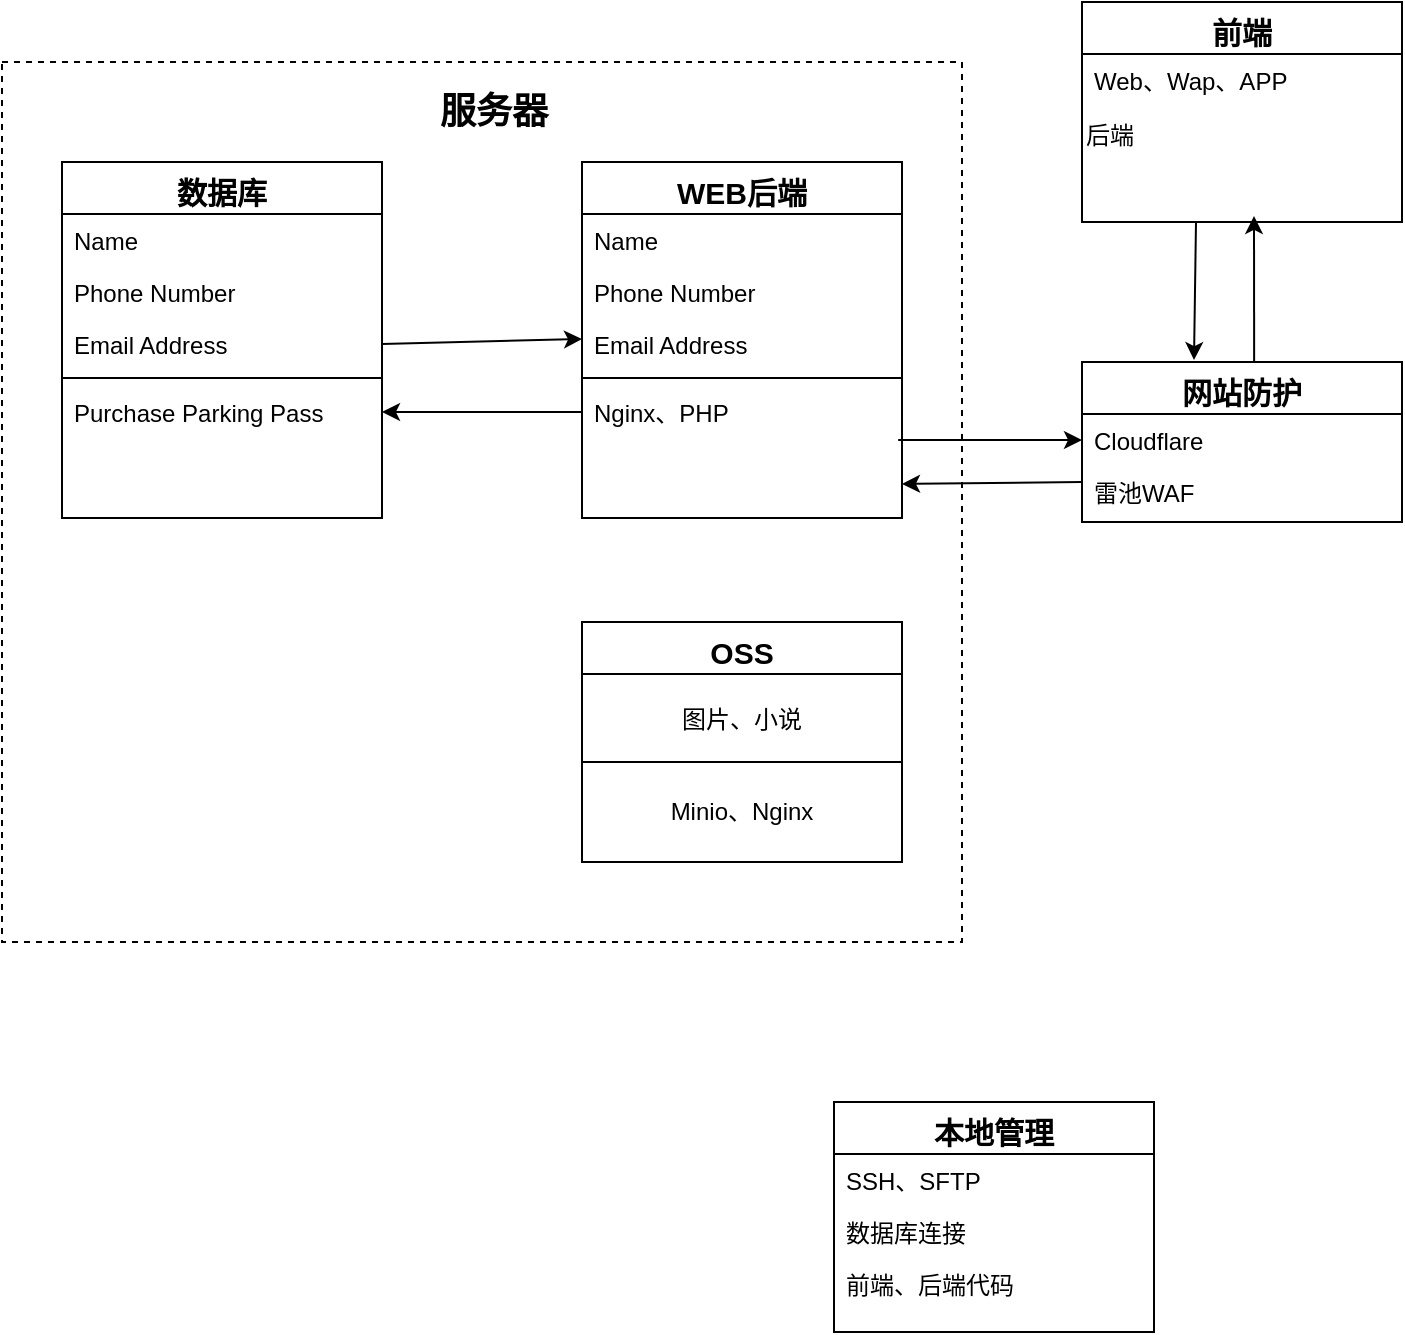 <mxfile version="26.0.16">
  <diagram id="C5RBs43oDa-KdzZeNtuy" name="Page-1">
    <mxGraphModel dx="1434" dy="746" grid="1" gridSize="10" guides="1" tooltips="1" connect="1" arrows="1" fold="1" page="1" pageScale="1" pageWidth="827" pageHeight="1169" math="0" shadow="0">
      <root>
        <mxCell id="WIyWlLk6GJQsqaUBKTNV-0" />
        <mxCell id="WIyWlLk6GJQsqaUBKTNV-1" parent="WIyWlLk6GJQsqaUBKTNV-0" />
        <mxCell id="CEnrOsLadjxDU1hAgpkI-2" value="" style="rounded=0;whiteSpace=wrap;html=1;fillColor=none;dashed=1;" vertex="1" parent="WIyWlLk6GJQsqaUBKTNV-1">
          <mxGeometry x="64" y="120" width="480" height="440" as="geometry" />
        </mxCell>
        <mxCell id="zkfFHV4jXpPFQw0GAbJ--0" value="WEB后端" style="swimlane;fontStyle=1;align=center;verticalAlign=top;childLayout=stackLayout;horizontal=1;startSize=26;horizontalStack=0;resizeParent=1;resizeLast=0;collapsible=1;marginBottom=0;rounded=0;shadow=0;strokeWidth=1;fontSize=15;" parent="WIyWlLk6GJQsqaUBKTNV-1" vertex="1">
          <mxGeometry x="354" y="170" width="160" height="178" as="geometry">
            <mxRectangle x="230" y="140" width="160" height="26" as="alternateBounds" />
          </mxGeometry>
        </mxCell>
        <mxCell id="zkfFHV4jXpPFQw0GAbJ--1" value="Name" style="text;align=left;verticalAlign=top;spacingLeft=4;spacingRight=4;overflow=hidden;rotatable=0;points=[[0,0.5],[1,0.5]];portConstraint=eastwest;" parent="zkfFHV4jXpPFQw0GAbJ--0" vertex="1">
          <mxGeometry y="26" width="160" height="26" as="geometry" />
        </mxCell>
        <mxCell id="zkfFHV4jXpPFQw0GAbJ--2" value="Phone Number" style="text;align=left;verticalAlign=top;spacingLeft=4;spacingRight=4;overflow=hidden;rotatable=0;points=[[0,0.5],[1,0.5]];portConstraint=eastwest;rounded=0;shadow=0;html=0;" parent="zkfFHV4jXpPFQw0GAbJ--0" vertex="1">
          <mxGeometry y="52" width="160" height="26" as="geometry" />
        </mxCell>
        <mxCell id="zkfFHV4jXpPFQw0GAbJ--3" value="Email Address" style="text;align=left;verticalAlign=top;spacingLeft=4;spacingRight=4;overflow=hidden;rotatable=0;points=[[0,0.5],[1,0.5]];portConstraint=eastwest;rounded=0;shadow=0;html=0;" parent="zkfFHV4jXpPFQw0GAbJ--0" vertex="1">
          <mxGeometry y="78" width="160" height="26" as="geometry" />
        </mxCell>
        <mxCell id="zkfFHV4jXpPFQw0GAbJ--4" value="" style="line;html=1;strokeWidth=1;align=left;verticalAlign=middle;spacingTop=-1;spacingLeft=3;spacingRight=3;rotatable=0;labelPosition=right;points=[];portConstraint=eastwest;" parent="zkfFHV4jXpPFQw0GAbJ--0" vertex="1">
          <mxGeometry y="104" width="160" height="8" as="geometry" />
        </mxCell>
        <mxCell id="zkfFHV4jXpPFQw0GAbJ--5" value="Nginx、PHP" style="text;align=left;verticalAlign=top;spacingLeft=4;spacingRight=4;overflow=hidden;rotatable=0;points=[[0,0.5],[1,0.5]];portConstraint=eastwest;" parent="zkfFHV4jXpPFQw0GAbJ--0" vertex="1">
          <mxGeometry y="112" width="160" height="26" as="geometry" />
        </mxCell>
        <mxCell id="zkfFHV4jXpPFQw0GAbJ--17" value="前端" style="swimlane;fontStyle=1;align=center;verticalAlign=top;childLayout=stackLayout;horizontal=1;startSize=26;horizontalStack=0;resizeParent=1;resizeLast=0;collapsible=1;marginBottom=0;rounded=0;shadow=0;strokeWidth=1;fontSize=15;" parent="WIyWlLk6GJQsqaUBKTNV-1" vertex="1">
          <mxGeometry x="604" y="90" width="160" height="110" as="geometry">
            <mxRectangle x="550" y="140" width="160" height="26" as="alternateBounds" />
          </mxGeometry>
        </mxCell>
        <mxCell id="zkfFHV4jXpPFQw0GAbJ--24" value="Web、Wap、APP" style="text;align=left;verticalAlign=top;spacingLeft=4;spacingRight=4;overflow=hidden;rotatable=0;points=[[0,0.5],[1,0.5]];portConstraint=eastwest;labelBorderColor=none;strokeColor=none;" parent="zkfFHV4jXpPFQw0GAbJ--17" vertex="1">
          <mxGeometry y="26" width="160" height="26" as="geometry" />
        </mxCell>
        <mxCell id="CEnrOsLadjxDU1hAgpkI-57" value="后端" style="text;strokeColor=none;align=left;fillColor=none;html=1;verticalAlign=middle;whiteSpace=wrap;rounded=0;" vertex="1" parent="zkfFHV4jXpPFQw0GAbJ--17">
          <mxGeometry y="52" width="160" height="30" as="geometry" />
        </mxCell>
        <mxCell id="CEnrOsLadjxDU1hAgpkI-7" value="OSS" style="swimlane;fontStyle=1;align=center;verticalAlign=top;childLayout=stackLayout;horizontal=1;startSize=26;horizontalStack=0;resizeParent=1;resizeLast=0;collapsible=1;marginBottom=0;rounded=0;shadow=0;strokeWidth=1;fontSize=15;swimlaneLine=1;" vertex="1" parent="WIyWlLk6GJQsqaUBKTNV-1">
          <mxGeometry x="354" y="400" width="160" height="120" as="geometry">
            <mxRectangle x="230" y="140" width="160" height="26" as="alternateBounds" />
          </mxGeometry>
        </mxCell>
        <mxCell id="CEnrOsLadjxDU1hAgpkI-8" value="图片、小说" style="text;align=center;verticalAlign=middle;spacingLeft=4;spacingRight=4;overflow=hidden;rotatable=0;points=[[0,0.5],[1,0.5]];portConstraint=eastwest;fillColor=none;strokeColor=default;spacingTop=0;" vertex="1" parent="CEnrOsLadjxDU1hAgpkI-7">
          <mxGeometry y="26" width="160" height="44" as="geometry" />
        </mxCell>
        <mxCell id="CEnrOsLadjxDU1hAgpkI-19" value="" style="endArrow=none;html=1;rounded=0;entryX=1;entryY=1;entryDx=0;entryDy=0;exitX=0;exitY=1;exitDx=0;exitDy=0;" edge="1" parent="CEnrOsLadjxDU1hAgpkI-7" source="CEnrOsLadjxDU1hAgpkI-14" target="CEnrOsLadjxDU1hAgpkI-14">
          <mxGeometry width="50" height="50" relative="1" as="geometry">
            <mxPoint x="70" y="-20" as="sourcePoint" />
            <mxPoint x="120" y="-70" as="targetPoint" />
          </mxGeometry>
        </mxCell>
        <mxCell id="CEnrOsLadjxDU1hAgpkI-14" value="Minio、Nginx" style="text;strokeColor=none;align=center;fillColor=none;html=1;verticalAlign=middle;whiteSpace=wrap;rounded=0;" vertex="1" parent="CEnrOsLadjxDU1hAgpkI-7">
          <mxGeometry y="70" width="160" height="50" as="geometry" />
        </mxCell>
        <mxCell id="CEnrOsLadjxDU1hAgpkI-21" value="服务器" style="text;strokeColor=none;align=center;fillColor=none;html=1;verticalAlign=middle;whiteSpace=wrap;rounded=0;fontSize=18;fontStyle=1" vertex="1" parent="WIyWlLk6GJQsqaUBKTNV-1">
          <mxGeometry x="280" y="130" width="60" height="30" as="geometry" />
        </mxCell>
        <mxCell id="CEnrOsLadjxDU1hAgpkI-22" value="数据库" style="swimlane;fontStyle=1;align=center;verticalAlign=top;childLayout=stackLayout;horizontal=1;startSize=26;horizontalStack=0;resizeParent=1;resizeLast=0;collapsible=1;marginBottom=0;rounded=0;shadow=0;strokeWidth=1;fontSize=15;" vertex="1" parent="WIyWlLk6GJQsqaUBKTNV-1">
          <mxGeometry x="94" y="170" width="160" height="178" as="geometry">
            <mxRectangle x="230" y="140" width="160" height="26" as="alternateBounds" />
          </mxGeometry>
        </mxCell>
        <mxCell id="CEnrOsLadjxDU1hAgpkI-23" value="Name" style="text;align=left;verticalAlign=top;spacingLeft=4;spacingRight=4;overflow=hidden;rotatable=0;points=[[0,0.5],[1,0.5]];portConstraint=eastwest;" vertex="1" parent="CEnrOsLadjxDU1hAgpkI-22">
          <mxGeometry y="26" width="160" height="26" as="geometry" />
        </mxCell>
        <mxCell id="CEnrOsLadjxDU1hAgpkI-24" value="Phone Number" style="text;align=left;verticalAlign=top;spacingLeft=4;spacingRight=4;overflow=hidden;rotatable=0;points=[[0,0.5],[1,0.5]];portConstraint=eastwest;rounded=0;shadow=0;html=0;" vertex="1" parent="CEnrOsLadjxDU1hAgpkI-22">
          <mxGeometry y="52" width="160" height="26" as="geometry" />
        </mxCell>
        <mxCell id="CEnrOsLadjxDU1hAgpkI-25" value="Email Address" style="text;align=left;verticalAlign=top;spacingLeft=4;spacingRight=4;overflow=hidden;rotatable=0;points=[[0,0.5],[1,0.5]];portConstraint=eastwest;rounded=0;shadow=0;html=0;" vertex="1" parent="CEnrOsLadjxDU1hAgpkI-22">
          <mxGeometry y="78" width="160" height="26" as="geometry" />
        </mxCell>
        <mxCell id="CEnrOsLadjxDU1hAgpkI-26" value="" style="line;html=1;strokeWidth=1;align=left;verticalAlign=middle;spacingTop=-1;spacingLeft=3;spacingRight=3;rotatable=0;labelPosition=right;points=[];portConstraint=eastwest;" vertex="1" parent="CEnrOsLadjxDU1hAgpkI-22">
          <mxGeometry y="104" width="160" height="8" as="geometry" />
        </mxCell>
        <mxCell id="CEnrOsLadjxDU1hAgpkI-27" value="Purchase Parking Pass" style="text;align=left;verticalAlign=top;spacingLeft=4;spacingRight=4;overflow=hidden;rotatable=0;points=[[0,0.5],[1,0.5]];portConstraint=eastwest;" vertex="1" parent="CEnrOsLadjxDU1hAgpkI-22">
          <mxGeometry y="112" width="160" height="26" as="geometry" />
        </mxCell>
        <mxCell id="CEnrOsLadjxDU1hAgpkI-28" value="" style="endArrow=classic;html=1;rounded=0;entryX=0;entryY=0.5;entryDx=0;entryDy=0;exitX=1;exitY=0.5;exitDx=0;exitDy=0;" edge="1" parent="WIyWlLk6GJQsqaUBKTNV-1" source="CEnrOsLadjxDU1hAgpkI-25">
          <mxGeometry width="50" height="50" relative="1" as="geometry">
            <mxPoint x="244" y="258.5" as="sourcePoint" />
            <mxPoint x="354" y="258.5" as="targetPoint" />
          </mxGeometry>
        </mxCell>
        <mxCell id="CEnrOsLadjxDU1hAgpkI-29" value="" style="endArrow=classic;html=1;rounded=0;entryX=1;entryY=0.5;entryDx=0;entryDy=0;exitX=0;exitY=0.5;exitDx=0;exitDy=0;" edge="1" parent="WIyWlLk6GJQsqaUBKTNV-1" source="zkfFHV4jXpPFQw0GAbJ--5" target="CEnrOsLadjxDU1hAgpkI-27">
          <mxGeometry width="50" height="50" relative="1" as="geometry">
            <mxPoint x="249" y="360" as="sourcePoint" />
            <mxPoint x="359" y="360" as="targetPoint" />
          </mxGeometry>
        </mxCell>
        <mxCell id="CEnrOsLadjxDU1hAgpkI-30" value="" style="endArrow=classic;html=1;rounded=0;entryX=0.994;entryY=0.962;entryDx=0;entryDy=0;entryPerimeter=0;exitX=-0.006;exitY=0.231;exitDx=0;exitDy=0;exitPerimeter=0;" edge="1" parent="WIyWlLk6GJQsqaUBKTNV-1">
          <mxGeometry width="50" height="50" relative="1" as="geometry">
            <mxPoint x="604" y="329.996" as="sourcePoint" />
            <mxPoint x="514" y="331.002" as="targetPoint" />
          </mxGeometry>
        </mxCell>
        <mxCell id="CEnrOsLadjxDU1hAgpkI-44" value="网站防护" style="swimlane;fontStyle=1;align=center;verticalAlign=top;childLayout=stackLayout;horizontal=1;startSize=26;horizontalStack=0;resizeParent=1;resizeLast=0;collapsible=1;marginBottom=0;rounded=0;shadow=0;strokeWidth=1;fontSize=15;" vertex="1" parent="WIyWlLk6GJQsqaUBKTNV-1">
          <mxGeometry x="604" y="270" width="160" height="80" as="geometry">
            <mxRectangle x="230" y="140" width="160" height="26" as="alternateBounds" />
          </mxGeometry>
        </mxCell>
        <mxCell id="CEnrOsLadjxDU1hAgpkI-45" value="Cloudflare" style="text;align=left;verticalAlign=top;spacingLeft=4;spacingRight=4;overflow=hidden;rotatable=0;points=[[0,0.5],[1,0.5]];portConstraint=eastwest;" vertex="1" parent="CEnrOsLadjxDU1hAgpkI-44">
          <mxGeometry y="26" width="160" height="26" as="geometry" />
        </mxCell>
        <mxCell id="CEnrOsLadjxDU1hAgpkI-46" value="雷池WAF" style="text;align=left;verticalAlign=top;spacingLeft=4;spacingRight=4;overflow=hidden;rotatable=0;points=[[0,0.5],[1,0.5]];portConstraint=eastwest;rounded=0;shadow=0;html=0;" vertex="1" parent="CEnrOsLadjxDU1hAgpkI-44">
          <mxGeometry y="52" width="160" height="26" as="geometry" />
        </mxCell>
        <mxCell id="CEnrOsLadjxDU1hAgpkI-50" value="本地管理" style="swimlane;fontStyle=1;align=center;verticalAlign=top;childLayout=stackLayout;horizontal=1;startSize=26;horizontalStack=0;resizeParent=1;resizeLast=0;collapsible=1;marginBottom=0;rounded=0;shadow=0;strokeWidth=1;fontSize=15;" vertex="1" parent="WIyWlLk6GJQsqaUBKTNV-1">
          <mxGeometry x="480" y="640" width="160" height="115" as="geometry">
            <mxRectangle x="430" y="650" width="160" height="26" as="alternateBounds" />
          </mxGeometry>
        </mxCell>
        <mxCell id="CEnrOsLadjxDU1hAgpkI-51" value="SSH、SFTP" style="text;align=left;verticalAlign=top;spacingLeft=4;spacingRight=4;overflow=hidden;rotatable=0;points=[[0,0.5],[1,0.5]];portConstraint=eastwest;" vertex="1" parent="CEnrOsLadjxDU1hAgpkI-50">
          <mxGeometry y="26" width="160" height="26" as="geometry" />
        </mxCell>
        <mxCell id="CEnrOsLadjxDU1hAgpkI-52" value="数据库连接" style="text;align=left;verticalAlign=top;spacingLeft=4;spacingRight=4;overflow=hidden;rotatable=0;points=[[0,0.5],[1,0.5]];portConstraint=eastwest;rounded=0;shadow=0;html=0;" vertex="1" parent="CEnrOsLadjxDU1hAgpkI-50">
          <mxGeometry y="52" width="160" height="26" as="geometry" />
        </mxCell>
        <mxCell id="CEnrOsLadjxDU1hAgpkI-53" value="前端、后端代码" style="text;align=left;verticalAlign=top;spacingLeft=4;spacingRight=4;overflow=hidden;rotatable=0;points=[[0,0.5],[1,0.5]];portConstraint=eastwest;rounded=0;shadow=0;html=0;" vertex="1" parent="CEnrOsLadjxDU1hAgpkI-50">
          <mxGeometry y="78" width="160" height="26" as="geometry" />
        </mxCell>
        <mxCell id="CEnrOsLadjxDU1hAgpkI-58" value="" style="endArrow=classic;html=1;rounded=0;exitX=0.988;exitY=1.038;exitDx=0;exitDy=0;entryX=0;entryY=0.5;entryDx=0;entryDy=0;exitPerimeter=0;" edge="1" parent="WIyWlLk6GJQsqaUBKTNV-1" source="zkfFHV4jXpPFQw0GAbJ--5" target="CEnrOsLadjxDU1hAgpkI-45">
          <mxGeometry width="50" height="50" relative="1" as="geometry">
            <mxPoint x="614" y="329.996" as="sourcePoint" />
            <mxPoint x="610" y="302" as="targetPoint" />
          </mxGeometry>
        </mxCell>
        <mxCell id="CEnrOsLadjxDU1hAgpkI-59" value="" style="endArrow=classic;html=1;rounded=0;entryX=0.35;entryY=-0.012;entryDx=0;entryDy=0;entryPerimeter=0;" edge="1" parent="WIyWlLk6GJQsqaUBKTNV-1" target="CEnrOsLadjxDU1hAgpkI-44">
          <mxGeometry width="50" height="50" relative="1" as="geometry">
            <mxPoint x="661" y="200" as="sourcePoint" />
            <mxPoint x="614" y="319" as="targetPoint" />
          </mxGeometry>
        </mxCell>
        <mxCell id="CEnrOsLadjxDU1hAgpkI-60" value="" style="endArrow=classic;html=1;rounded=0;exitX=0.663;exitY=0.038;exitDx=0;exitDy=0;exitPerimeter=0;" edge="1" parent="WIyWlLk6GJQsqaUBKTNV-1">
          <mxGeometry width="50" height="50" relative="1" as="geometry">
            <mxPoint x="690.08" y="270.0" as="sourcePoint" />
            <mxPoint x="690" y="196.96" as="targetPoint" />
          </mxGeometry>
        </mxCell>
      </root>
    </mxGraphModel>
  </diagram>
</mxfile>

